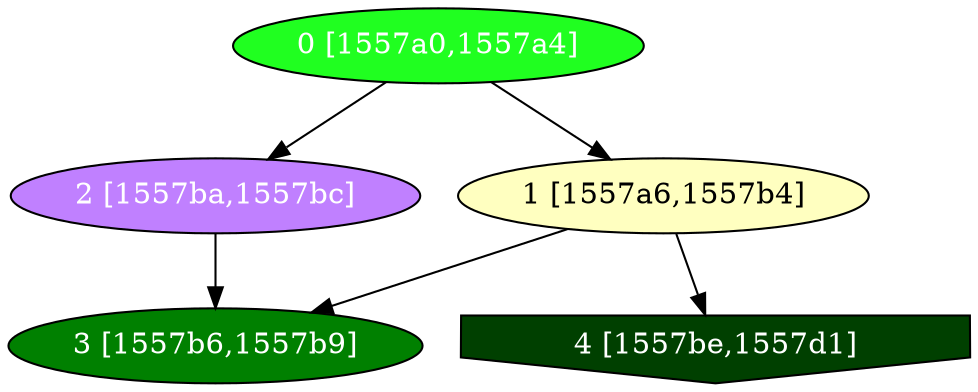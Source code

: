 diGraph libnss3{
	libnss3_0  [style=filled fillcolor="#20FF20" fontcolor="#ffffff" shape=oval label="0 [1557a0,1557a4]"]
	libnss3_1  [style=filled fillcolor="#FFFFC0" fontcolor="#000000" shape=oval label="1 [1557a6,1557b4]"]
	libnss3_2  [style=filled fillcolor="#C080FF" fontcolor="#ffffff" shape=oval label="2 [1557ba,1557bc]"]
	libnss3_3  [style=filled fillcolor="#008000" fontcolor="#ffffff" shape=oval label="3 [1557b6,1557b9]"]
	libnss3_4  [style=filled fillcolor="#004000" fontcolor="#ffffff" shape=invhouse label="4 [1557be,1557d1]"]

	libnss3_0 -> libnss3_1
	libnss3_0 -> libnss3_2
	libnss3_1 -> libnss3_3
	libnss3_1 -> libnss3_4
	libnss3_2 -> libnss3_3
}